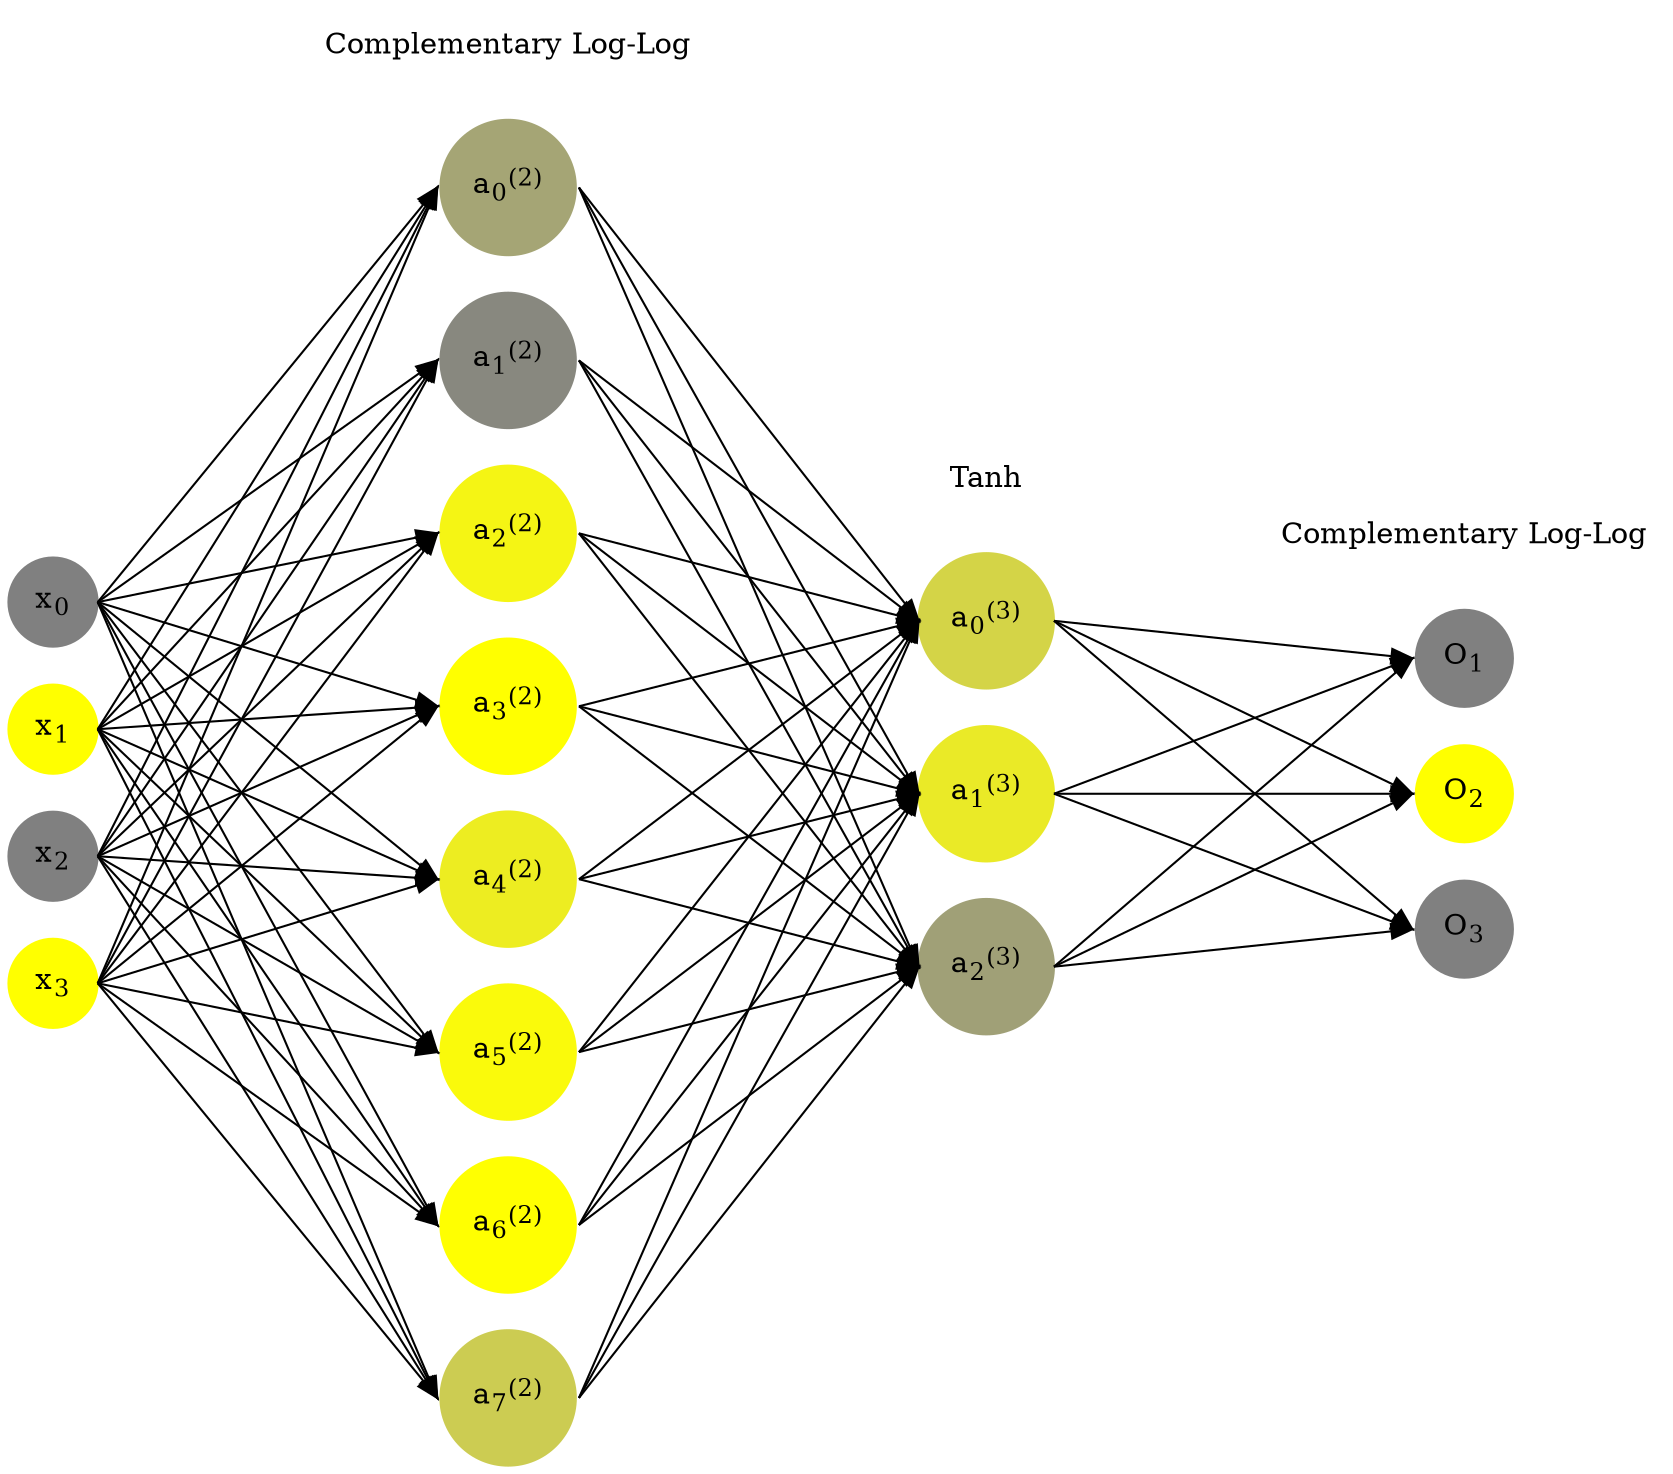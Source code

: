 digraph G {
	rankdir = LR;
	splines=false;
	edge[style=invis];
	ranksep= 1.4;
	{
	node [shape=circle, color="0.1667, 0.0, 0.5", style=filled, fillcolor="0.1667, 0.0, 0.5"];
	x0 [label=<x<sub>0</sub>>];
	}
	{
	node [shape=circle, color="0.1667, 1.0, 1.0", style=filled, fillcolor="0.1667, 1.0, 1.0"];
	x1 [label=<x<sub>1</sub>>];
	}
	{
	node [shape=circle, color="0.1667, 0.0, 0.5", style=filled, fillcolor="0.1667, 0.0, 0.5"];
	x2 [label=<x<sub>2</sub>>];
	}
	{
	node [shape=circle, color="0.1667, 1.0, 1.0", style=filled, fillcolor="0.1667, 1.0, 1.0"];
	x3 [label=<x<sub>3</sub>>];
	}
	{
	node [shape=circle, color="0.1667, 0.289339, 0.644670", style=filled, fillcolor="0.1667, 0.289339, 0.644670"];
	a02 [label=<a<sub>0</sub><sup>(2)</sup>>];
	}
	{
	node [shape=circle, color="0.1667, 0.069262, 0.534631", style=filled, fillcolor="0.1667, 0.069262, 0.534631"];
	a12 [label=<a<sub>1</sub><sup>(2)</sup>>];
	}
	{
	node [shape=circle, color="0.1667, 0.915608, 0.957804", style=filled, fillcolor="0.1667, 0.915608, 0.957804"];
	a22 [label=<a<sub>2</sub><sup>(2)</sup>>];
	}
	{
	node [shape=circle, color="0.1667, 1.000000, 1.000000", style=filled, fillcolor="0.1667, 1.000000, 1.000000"];
	a32 [label=<a<sub>3</sub><sup>(2)</sup>>];
	}
	{
	node [shape=circle, color="0.1667, 0.858710, 0.929355", style=filled, fillcolor="0.1667, 0.858710, 0.929355"];
	a42 [label=<a<sub>4</sub><sup>(2)</sup>>];
	}
	{
	node [shape=circle, color="0.1667, 0.955389, 0.977695", style=filled, fillcolor="0.1667, 0.955389, 0.977695"];
	a52 [label=<a<sub>5</sub><sup>(2)</sup>>];
	}
	{
	node [shape=circle, color="0.1667, 0.993045, 0.996522", style=filled, fillcolor="0.1667, 0.993045, 0.996522"];
	a62 [label=<a<sub>6</sub><sup>(2)</sup>>];
	}
	{
	node [shape=circle, color="0.1667, 0.599458, 0.799729", style=filled, fillcolor="0.1667, 0.599458, 0.799729"];
	a72 [label=<a<sub>7</sub><sup>(2)</sup>>];
	}
	{
	node [shape=circle, color="0.1667, 0.663769, 0.831884", style=filled, fillcolor="0.1667, 0.663769, 0.831884"];
	a03 [label=<a<sub>0</sub><sup>(3)</sup>>];
	}
	{
	node [shape=circle, color="0.1667, 0.830148, 0.915074", style=filled, fillcolor="0.1667, 0.830148, 0.915074"];
	a13 [label=<a<sub>1</sub><sup>(3)</sup>>];
	}
	{
	node [shape=circle, color="0.1667, 0.255221, 0.627610", style=filled, fillcolor="0.1667, 0.255221, 0.627610"];
	a23 [label=<a<sub>2</sub><sup>(3)</sup>>];
	}
	{
	node [shape=circle, color="0.1667, 0.0, 0.5", style=filled, fillcolor="0.1667, 0.0, 0.5"];
	O1 [label=<O<sub>1</sub>>];
	}
	{
	node [shape=circle, color="0.1667, 1.0, 1.0", style=filled, fillcolor="0.1667, 1.0, 1.0"];
	O2 [label=<O<sub>2</sub>>];
	}
	{
	node [shape=circle, color="0.1667, 0.0, 0.5", style=filled, fillcolor="0.1667, 0.0, 0.5"];
	O3 [label=<O<sub>3</sub>>];
	}
	{
	rank=same;
	x0->x1->x2->x3;
	}
	{
	rank=same;
	a02->a12->a22->a32->a42->a52->a62->a72;
	}
	{
	rank=same;
	a03->a13->a23;
	}
	{
	rank=same;
	O1->O2->O3;
	}
	l1 [shape=plaintext,label="Complementary Log-Log"];
	l1->a02;
	{rank=same; l1;a02};
	l2 [shape=plaintext,label="Tanh"];
	l2->a03;
	{rank=same; l2;a03};
	l3 [shape=plaintext,label="Complementary Log-Log"];
	l3->O1;
	{rank=same; l3;O1};
edge[style=solid, tailport=e, headport=w];
	{x0;x1;x2;x3} -> {a02;a12;a22;a32;a42;a52;a62;a72};
	{a02;a12;a22;a32;a42;a52;a62;a72} -> {a03;a13;a23};
	{a03;a13;a23} -> {O1,O2,O3};
}